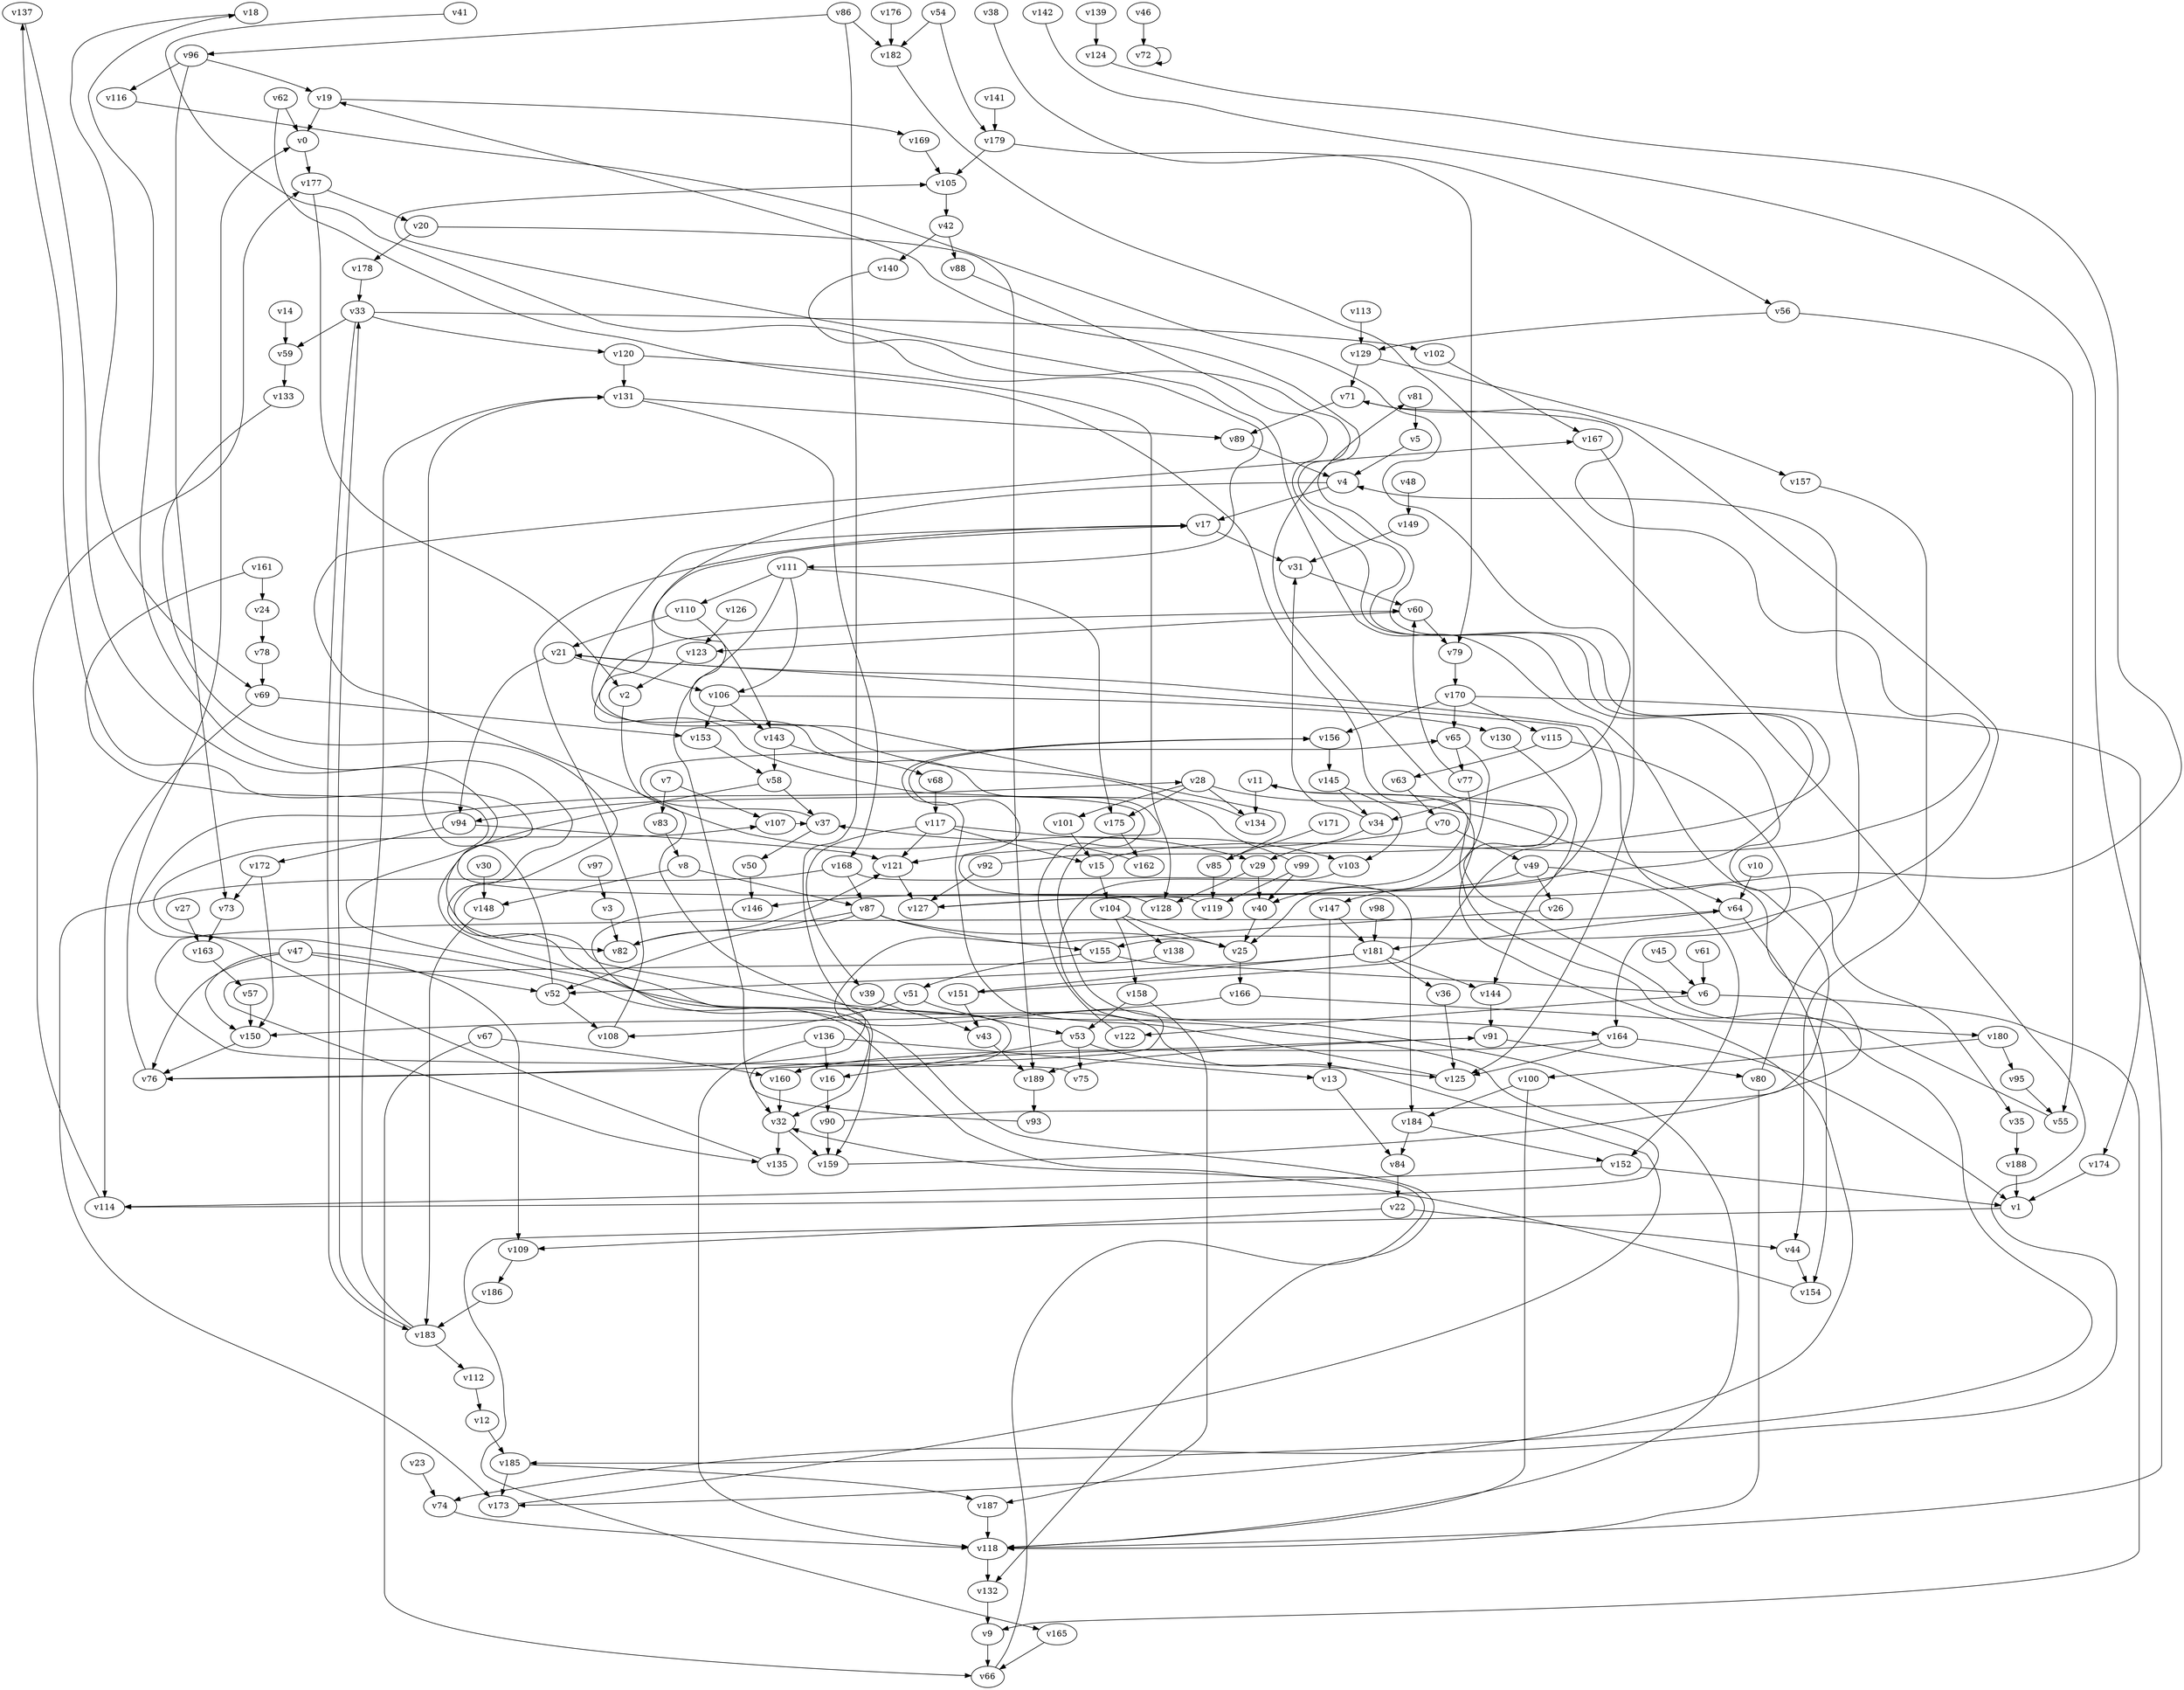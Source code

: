 // Benchmark game 278 - 190 vertices
// time_bound: 11
// targets: v6
digraph G {
    v0 [name="v0", player=0];
    v1 [name="v1", player=0];
    v2 [name="v2", player=0];
    v3 [name="v3", player=1];
    v4 [name="v4", player=1];
    v5 [name="v5", player=1];
    v6 [name="v6", player=0, target=1];
    v7 [name="v7", player=0];
    v8 [name="v8", player=0];
    v9 [name="v9", player=0];
    v10 [name="v10", player=0];
    v11 [name="v11", player=0];
    v12 [name="v12", player=0];
    v13 [name="v13", player=0];
    v14 [name="v14", player=0];
    v15 [name="v15", player=1];
    v16 [name="v16", player=0];
    v17 [name="v17", player=1];
    v18 [name="v18", player=1];
    v19 [name="v19", player=0];
    v20 [name="v20", player=0];
    v21 [name="v21", player=0];
    v22 [name="v22", player=0];
    v23 [name="v23", player=1];
    v24 [name="v24", player=1];
    v25 [name="v25", player=1];
    v26 [name="v26", player=1];
    v27 [name="v27", player=0];
    v28 [name="v28", player=0];
    v29 [name="v29", player=1];
    v30 [name="v30", player=0];
    v31 [name="v31", player=0];
    v32 [name="v32", player=0];
    v33 [name="v33", player=0];
    v34 [name="v34", player=1];
    v35 [name="v35", player=0];
    v36 [name="v36", player=0];
    v37 [name="v37", player=0];
    v38 [name="v38", player=1];
    v39 [name="v39", player=0];
    v40 [name="v40", player=0];
    v41 [name="v41", player=1];
    v42 [name="v42", player=1];
    v43 [name="v43", player=1];
    v44 [name="v44", player=1];
    v45 [name="v45", player=0];
    v46 [name="v46", player=1];
    v47 [name="v47", player=1];
    v48 [name="v48", player=1];
    v49 [name="v49", player=1];
    v50 [name="v50", player=0];
    v51 [name="v51", player=0];
    v52 [name="v52", player=0];
    v53 [name="v53", player=1];
    v54 [name="v54", player=0];
    v55 [name="v55", player=0];
    v56 [name="v56", player=0];
    v57 [name="v57", player=0];
    v58 [name="v58", player=0];
    v59 [name="v59", player=0];
    v60 [name="v60", player=0];
    v61 [name="v61", player=0];
    v62 [name="v62", player=0];
    v63 [name="v63", player=1];
    v64 [name="v64", player=0];
    v65 [name="v65", player=0];
    v66 [name="v66", player=1];
    v67 [name="v67", player=0];
    v68 [name="v68", player=1];
    v69 [name="v69", player=1];
    v70 [name="v70", player=0];
    v71 [name="v71", player=0];
    v72 [name="v72", player=0];
    v73 [name="v73", player=1];
    v74 [name="v74", player=1];
    v75 [name="v75", player=0];
    v76 [name="v76", player=1];
    v77 [name="v77", player=0];
    v78 [name="v78", player=0];
    v79 [name="v79", player=1];
    v80 [name="v80", player=0];
    v81 [name="v81", player=0];
    v82 [name="v82", player=1];
    v83 [name="v83", player=1];
    v84 [name="v84", player=0];
    v85 [name="v85", player=1];
    v86 [name="v86", player=0];
    v87 [name="v87", player=0];
    v88 [name="v88", player=1];
    v89 [name="v89", player=1];
    v90 [name="v90", player=0];
    v91 [name="v91", player=1];
    v92 [name="v92", player=1];
    v93 [name="v93", player=1];
    v94 [name="v94", player=1];
    v95 [name="v95", player=0];
    v96 [name="v96", player=1];
    v97 [name="v97", player=1];
    v98 [name="v98", player=1];
    v99 [name="v99", player=1];
    v100 [name="v100", player=1];
    v101 [name="v101", player=0];
    v102 [name="v102", player=1];
    v103 [name="v103", player=0];
    v104 [name="v104", player=1];
    v105 [name="v105", player=0];
    v106 [name="v106", player=0];
    v107 [name="v107", player=0];
    v108 [name="v108", player=0];
    v109 [name="v109", player=1];
    v110 [name="v110", player=0];
    v111 [name="v111", player=0];
    v112 [name="v112", player=0];
    v113 [name="v113", player=1];
    v114 [name="v114", player=1];
    v115 [name="v115", player=0];
    v116 [name="v116", player=0];
    v117 [name="v117", player=1];
    v118 [name="v118", player=0];
    v119 [name="v119", player=1];
    v120 [name="v120", player=1];
    v121 [name="v121", player=0];
    v122 [name="v122", player=1];
    v123 [name="v123", player=0];
    v124 [name="v124", player=1];
    v125 [name="v125", player=0];
    v126 [name="v126", player=1];
    v127 [name="v127", player=1];
    v128 [name="v128", player=1];
    v129 [name="v129", player=1];
    v130 [name="v130", player=0];
    v131 [name="v131", player=1];
    v132 [name="v132", player=0];
    v133 [name="v133", player=1];
    v134 [name="v134", player=1];
    v135 [name="v135", player=1];
    v136 [name="v136", player=1];
    v137 [name="v137", player=1];
    v138 [name="v138", player=0];
    v139 [name="v139", player=1];
    v140 [name="v140", player=0];
    v141 [name="v141", player=0];
    v142 [name="v142", player=0];
    v143 [name="v143", player=1];
    v144 [name="v144", player=0];
    v145 [name="v145", player=1];
    v146 [name="v146", player=0];
    v147 [name="v147", player=1];
    v148 [name="v148", player=1];
    v149 [name="v149", player=0];
    v150 [name="v150", player=0];
    v151 [name="v151", player=0];
    v152 [name="v152", player=0];
    v153 [name="v153", player=1];
    v154 [name="v154", player=1];
    v155 [name="v155", player=1];
    v156 [name="v156", player=0];
    v157 [name="v157", player=0];
    v158 [name="v158", player=0];
    v159 [name="v159", player=1];
    v160 [name="v160", player=0];
    v161 [name="v161", player=0];
    v162 [name="v162", player=1];
    v163 [name="v163", player=0];
    v164 [name="v164", player=0];
    v165 [name="v165", player=0];
    v166 [name="v166", player=0];
    v167 [name="v167", player=0];
    v168 [name="v168", player=0];
    v169 [name="v169", player=0];
    v170 [name="v170", player=0];
    v171 [name="v171", player=1];
    v172 [name="v172", player=0];
    v173 [name="v173", player=1];
    v174 [name="v174", player=0];
    v175 [name="v175", player=1];
    v176 [name="v176", player=0];
    v177 [name="v177", player=0];
    v178 [name="v178", player=1];
    v179 [name="v179", player=1];
    v180 [name="v180", player=0];
    v181 [name="v181", player=1];
    v182 [name="v182", player=1];
    v183 [name="v183", player=0];
    v184 [name="v184", player=0];
    v185 [name="v185", player=1];
    v186 [name="v186", player=1];
    v187 [name="v187", player=0];
    v188 [name="v188", player=0];
    v189 [name="v189", player=0];

    v0 -> v177;
    v1 -> v165 [constraint="t >= 3"];
    v2 -> v29 [constraint="t mod 3 == 2"];
    v3 -> v82;
    v4 -> v85 [constraint="t < 6"];
    v5 -> v4;
    v6 -> v9;
    v7 -> v83;
    v8 -> v148;
    v9 -> v66;
    v10 -> v64;
    v11 -> v185 [constraint="t >= 2"];
    v12 -> v185;
    v13 -> v84;
    v14 -> v59;
    v15 -> v71 [constraint="t mod 4 == 2"];
    v16 -> v90;
    v17 -> v118 [constraint="t >= 1"];
    v18 -> v69 [constraint="t mod 5 == 0"];
    v19 -> v169;
    v20 -> v178;
    v21 -> v106;
    v22 -> v44;
    v23 -> v74;
    v24 -> v78;
    v25 -> v166;
    v26 -> v76 [constraint="t >= 4"];
    v27 -> v163;
    v28 -> v134;
    v29 -> v128;
    v30 -> v148;
    v31 -> v60;
    v32 -> v135;
    v33 -> v59;
    v34 -> v31;
    v35 -> v188;
    v36 -> v125;
    v37 -> v65 [constraint="t mod 2 == 0"];
    v38 -> v56 [constraint="t < 8"];
    v39 -> v43;
    v40 -> v25;
    v41 -> v111 [constraint="t mod 5 == 4"];
    v42 -> v88;
    v43 -> v189;
    v44 -> v154;
    v45 -> v6;
    v46 -> v72;
    v47 -> v52;
    v48 -> v149;
    v49 -> v26;
    v50 -> v146;
    v51 -> v53;
    v52 -> v108;
    v53 -> v75;
    v54 -> v179 [constraint="t >= 3"];
    v55 -> v11 [constraint="t >= 4"];
    v56 -> v55;
    v57 -> v150;
    v58 -> v82 [constraint="t >= 5"];
    v59 -> v133;
    v60 -> v123;
    v61 -> v6;
    v62 -> v173 [constraint="t < 5"];
    v63 -> v70;
    v64 -> v181;
    v65 -> v77;
    v66 -> v107 [constraint="t >= 4"];
    v67 -> v66;
    v68 -> v117;
    v69 -> v153;
    v70 -> v121;
    v71 -> v155 [constraint="t mod 3 == 1"];
    v72 -> v72;
    v73 -> v163;
    v74 -> v118;
    v75 -> v64 [constraint="t mod 4 == 2"];
    v76 -> v0;
    v77 -> v40;
    v78 -> v69;
    v79 -> v170;
    v80 -> v4;
    v81 -> v5;
    v82 -> v121 [constraint="t mod 3 == 1"];
    v83 -> v8;
    v84 -> v22;
    v85 -> v119;
    v86 -> v182;
    v87 -> v82;
    v88 -> v35 [constraint="t mod 3 == 2"];
    v89 -> v4;
    v90 -> v105 [constraint="t mod 5 == 4"];
    v91 -> v80;
    v92 -> v19 [constraint="t < 11"];
    v93 -> v91 [constraint="t mod 2 == 1"];
    v94 -> v172;
    v95 -> v55;
    v96 -> v19;
    v97 -> v3;
    v98 -> v181;
    v99 -> v17 [constraint="t >= 4"];
    v100 -> v184;
    v101 -> v15;
    v102 -> v167;
    v103 -> v114 [constraint="t mod 3 == 2"];
    v104 -> v25;
    v105 -> v42;
    v106 -> v153;
    v107 -> v37 [constraint="t mod 3 == 1"];
    v108 -> v17;
    v109 -> v186;
    v110 -> v21;
    v111 -> v175;
    v112 -> v12;
    v113 -> v129;
    v114 -> v177;
    v115 -> v63;
    v116 -> v34 [constraint="t mod 2 == 1"];
    v117 -> v121;
    v118 -> v132;
    v119 -> v137 [constraint="t >= 3"];
    v120 -> v131;
    v121 -> v127;
    v122 -> v60 [constraint="t >= 5"];
    v123 -> v2;
    v124 -> v127 [constraint="t >= 3"];
    v125 -> v156 [constraint="t mod 4 == 0"];
    v126 -> v123;
    v127 -> v21 [constraint="t >= 4"];
    v128 -> v156 [constraint="t mod 4 == 1"];
    v129 -> v71;
    v130 -> v144;
    v131 -> v168;
    v132 -> v9;
    v133 -> v164 [constraint="t mod 3 == 1"];
    v134 -> v94 [constraint="t < 14"];
    v135 -> v28 [constraint="t < 15"];
    v136 -> v13;
    v137 -> v32 [constraint="t >= 4"];
    v138 -> v135 [constraint="t mod 2 == 0"];
    v139 -> v124;
    v140 -> v146 [constraint="t < 10"];
    v141 -> v179;
    v142 -> v118 [constraint="t mod 2 == 0"];
    v143 -> v68;
    v144 -> v91;
    v145 -> v103;
    v146 -> v76 [constraint="t mod 2 == 1"];
    v147 -> v13;
    v148 -> v183;
    v149 -> v31;
    v150 -> v76;
    v151 -> v81 [constraint="t mod 5 == 0"];
    v152 -> v114;
    v153 -> v58;
    v154 -> v32 [constraint="t < 12"];
    v155 -> v6;
    v156 -> v145;
    v157 -> v44;
    v158 -> v187;
    v159 -> v21 [constraint="t >= 1"];
    v160 -> v18 [constraint="t < 5"];
    v161 -> v132 [constraint="t >= 2"];
    v162 -> v37 [constraint="t < 14"];
    v163 -> v57;
    v164 -> v1;
    v165 -> v66;
    v166 -> v180;
    v167 -> v125;
    v168 -> v173;
    v169 -> v105;
    v170 -> v65;
    v171 -> v85;
    v172 -> v150;
    v173 -> v167 [constraint="t mod 3 == 1"];
    v174 -> v1;
    v175 -> v162;
    v176 -> v182;
    v177 -> v20;
    v178 -> v33;
    v179 -> v79;
    v180 -> v100;
    v181 -> v36;
    v182 -> v74 [constraint="t < 9"];
    v183 -> v112;
    v184 -> v152;
    v185 -> v187;
    v186 -> v183;
    v187 -> v118;
    v188 -> v1;
    v189 -> v93;
    v67 -> v160;
    v94 -> v121;
    v115 -> v164;
    v106 -> v130;
    v21 -> v94;
    v92 -> v127;
    v172 -> v73;
    v184 -> v84;
    v158 -> v53;
    v86 -> v96;
    v53 -> v125;
    v179 -> v105;
    v70 -> v49;
    v60 -> v79;
    v100 -> v118;
    v17 -> v31;
    v8 -> v87;
    v104 -> v138;
    v168 -> v184;
    v15 -> v104;
    v111 -> v32;
    v181 -> v144;
    v47 -> v150;
    v183 -> v33;
    v37 -> v50;
    v91 -> v189;
    v11 -> v134;
    v62 -> v0;
    v71 -> v89;
    v28 -> v101;
    v181 -> v52;
    v145 -> v34;
    v6 -> v122;
    v151 -> v43;
    v86 -> v159;
    v117 -> v15;
    v20 -> v189;
    v7 -> v107;
    v170 -> v156;
    v170 -> v115;
    v87 -> v155;
    v52 -> v131;
    v54 -> v182;
    v106 -> v143;
    v183 -> v131;
    v99 -> v40;
    v33 -> v120;
    v117 -> v39;
    v99 -> v119;
    v185 -> v173;
    v87 -> v25;
    v104 -> v158;
    v22 -> v109;
    v164 -> v160;
    v58 -> v37;
    v90 -> v159;
    v120 -> v128;
    v96 -> v73;
    v77 -> v60;
    v168 -> v87;
    v110 -> v143;
    v131 -> v89;
    v34 -> v29;
    v96 -> v116;
    v161 -> v24;
    v64 -> v154;
    v136 -> v118;
    v65 -> v25;
    v69 -> v114;
    v53 -> v16;
    v47 -> v109;
    v181 -> v151;
    v29 -> v40;
    v56 -> v129;
    v164 -> v125;
    v47 -> v76;
    v33 -> v102;
    v147 -> v181;
    v136 -> v16;
    v87 -> v52;
    v180 -> v95;
    v28 -> v64;
    v51 -> v108;
    v28 -> v175;
    v80 -> v118;
    v152 -> v1;
    v111 -> v110;
    v32 -> v159;
    v49 -> v152;
    v117 -> v103;
    v19 -> v0;
    v177 -> v2;
    v170 -> v174;
    v166 -> v150;
    v4 -> v17;
    v143 -> v58;
    v111 -> v106;
    v160 -> v32;
    v33 -> v183;
    v42 -> v140;
    v129 -> v157;
    v155 -> v51;
    v49 -> v147;
}
